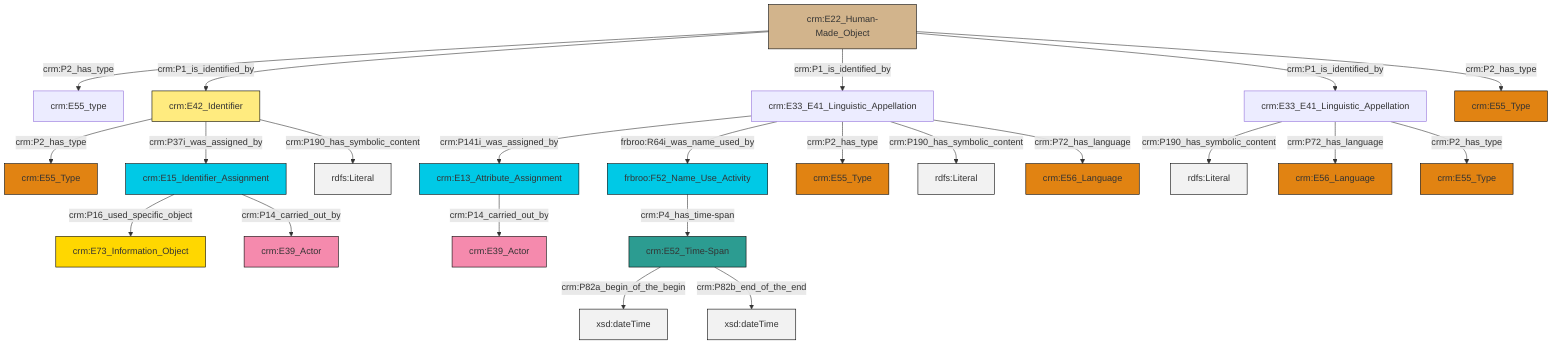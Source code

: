 graph TD
classDef Literal fill:#f2f2f2,stroke:#000000;
classDef CRM_Entity fill:#FFFFFF,stroke:#000000;
classDef Temporal_Entity fill:#00C9E6, stroke:#000000;
classDef Type fill:#E18312, stroke:#000000;
classDef Time-Span fill:#2C9C91, stroke:#000000;
classDef Appellation fill:#FFEB7F, stroke:#000000;
classDef Place fill:#008836, stroke:#000000;
classDef Persistent_Item fill:#B266B2, stroke:#000000;
classDef Conceptual_Object fill:#FFD700, stroke:#000000;
classDef Physical_Thing fill:#D2B48C, stroke:#000000;
classDef Actor fill:#f58aad, stroke:#000000;
classDef PC_Classes fill:#4ce600, stroke:#000000;
classDef Multi fill:#cccccc,stroke:#000000;

0["crm:E13_Attribute_Assignment"]:::Temporal_Entity -->|crm:P14_carried_out_by| 1["crm:E39_Actor"]:::Actor
2["crm:E42_Identifier"]:::Appellation -->|crm:P2_has_type| 3["crm:E55_Type"]:::Type
4["crm:E33_E41_Linguistic_Appellation"]:::Default -->|crm:P141i_was_assigned_by| 0["crm:E13_Attribute_Assignment"]:::Temporal_Entity
5["crm:E22_Human-Made_Object"]:::Physical_Thing -->|crm:P2_has_type| 6["crm:E55_type"]:::Default
4["crm:E33_E41_Linguistic_Appellation"]:::Default -->|frbroo:R64i_was_name_used_by| 7["frbroo:F52_Name_Use_Activity"]:::Temporal_Entity
5["crm:E22_Human-Made_Object"]:::Physical_Thing -->|crm:P1_is_identified_by| 2["crm:E42_Identifier"]:::Appellation
7["frbroo:F52_Name_Use_Activity"]:::Temporal_Entity -->|crm:P4_has_time-span| 9["crm:E52_Time-Span"]:::Time-Span
4["crm:E33_E41_Linguistic_Appellation"]:::Default -->|crm:P2_has_type| 10["crm:E55_Type"]:::Type
11["crm:E33_E41_Linguistic_Appellation"]:::Default -->|crm:P190_has_symbolic_content| 12[rdfs:Literal]:::Literal
4["crm:E33_E41_Linguistic_Appellation"]:::Default -->|crm:P190_has_symbolic_content| 16[rdfs:Literal]:::Literal
4["crm:E33_E41_Linguistic_Appellation"]:::Default -->|crm:P72_has_language| 17["crm:E56_Language"]:::Type
14["crm:E15_Identifier_Assignment"]:::Temporal_Entity -->|crm:P16_used_specific_object| 20["crm:E73_Information_Object"]:::Conceptual_Object
2["crm:E42_Identifier"]:::Appellation -->|crm:P37i_was_assigned_by| 14["crm:E15_Identifier_Assignment"]:::Temporal_Entity
11["crm:E33_E41_Linguistic_Appellation"]:::Default -->|crm:P72_has_language| 23["crm:E56_Language"]:::Type
9["crm:E52_Time-Span"]:::Time-Span -->|crm:P82a_begin_of_the_begin| 30[xsd:dateTime]:::Literal
9["crm:E52_Time-Span"]:::Time-Span -->|crm:P82b_end_of_the_end| 31[xsd:dateTime]:::Literal
11["crm:E33_E41_Linguistic_Appellation"]:::Default -->|crm:P2_has_type| 25["crm:E55_Type"]:::Type
14["crm:E15_Identifier_Assignment"]:::Temporal_Entity -->|crm:P14_carried_out_by| 32["crm:E39_Actor"]:::Actor
5["crm:E22_Human-Made_Object"]:::Physical_Thing -->|crm:P1_is_identified_by| 4["crm:E33_E41_Linguistic_Appellation"]:::Default
2["crm:E42_Identifier"]:::Appellation -->|crm:P190_has_symbolic_content| 37[rdfs:Literal]:::Literal
5["crm:E22_Human-Made_Object"]:::Physical_Thing -->|crm:P1_is_identified_by| 11["crm:E33_E41_Linguistic_Appellation"]:::Default
5["crm:E22_Human-Made_Object"]:::Physical_Thing -->|crm:P2_has_type| 27["crm:E55_Type"]:::Type